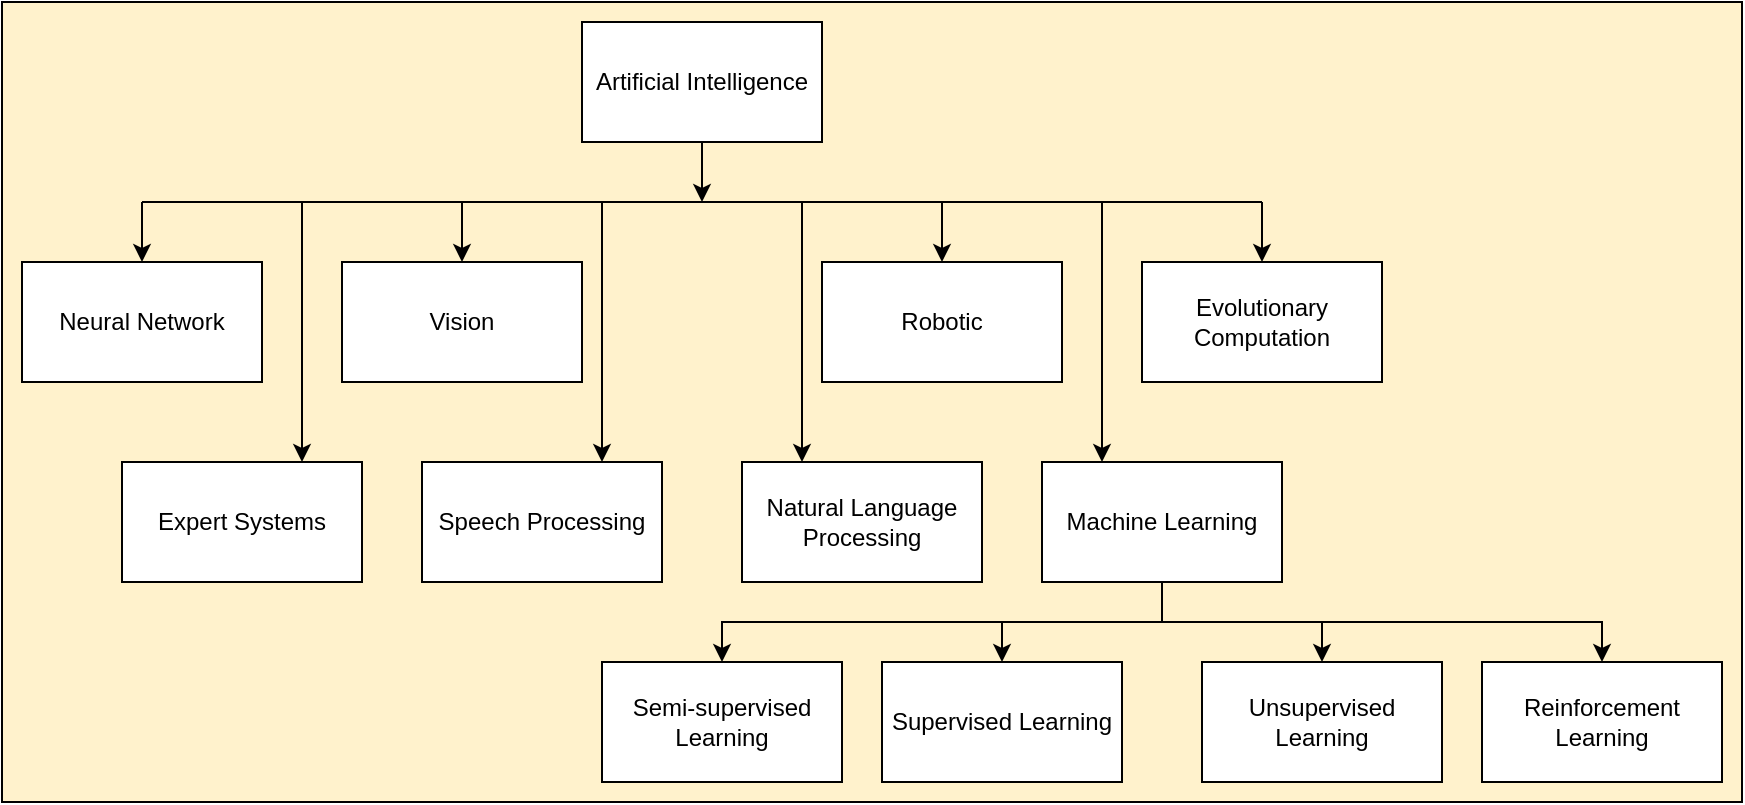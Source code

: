 <mxfile version="13.6.9" type="device"><diagram id="ySaeaeK5cNAhOmWBItKK" name="Page-1"><mxGraphModel dx="868" dy="544" grid="1" gridSize="10" guides="1" tooltips="1" connect="1" arrows="1" fold="1" page="1" pageScale="1" pageWidth="850" pageHeight="1100" math="0" shadow="0"><root><mxCell id="0"/><mxCell id="1" parent="0"/><mxCell id="E9rgJJNcZefSYQtOFxX0-39" value="" style="rounded=0;whiteSpace=wrap;html=1;fillColor=#fff2cc;" vertex="1" parent="1"><mxGeometry x="70" y="70" width="870" height="400" as="geometry"/></mxCell><mxCell id="E9rgJJNcZefSYQtOFxX0-12" style="edgeStyle=orthogonalEdgeStyle;rounded=0;orthogonalLoop=1;jettySize=auto;html=1;exitX=0.5;exitY=1;exitDx=0;exitDy=0;" edge="1" parent="1" source="E9rgJJNcZefSYQtOFxX0-1"><mxGeometry relative="1" as="geometry"><mxPoint x="420" y="170" as="targetPoint"/></mxGeometry></mxCell><mxCell id="E9rgJJNcZefSYQtOFxX0-1" value="Artificial Intelligence" style="rounded=0;whiteSpace=wrap;html=1;" vertex="1" parent="1"><mxGeometry x="360" y="80" width="120" height="60" as="geometry"/></mxCell><mxCell id="E9rgJJNcZefSYQtOFxX0-3" value="Neural Network" style="rounded=0;whiteSpace=wrap;html=1;" vertex="1" parent="1"><mxGeometry x="80" y="200" width="120" height="60" as="geometry"/></mxCell><mxCell id="E9rgJJNcZefSYQtOFxX0-4" value="Evolutionary Computation" style="rounded=0;whiteSpace=wrap;html=1;" vertex="1" parent="1"><mxGeometry x="640" y="200" width="120" height="60" as="geometry"/></mxCell><mxCell id="E9rgJJNcZefSYQtOFxX0-5" value="Vision" style="rounded=0;whiteSpace=wrap;html=1;" vertex="1" parent="1"><mxGeometry x="240" y="200" width="120" height="60" as="geometry"/></mxCell><mxCell id="E9rgJJNcZefSYQtOFxX0-6" value="Robotic" style="rounded=0;whiteSpace=wrap;html=1;" vertex="1" parent="1"><mxGeometry x="480" y="200" width="120" height="60" as="geometry"/></mxCell><mxCell id="E9rgJJNcZefSYQtOFxX0-7" value="Expert Systems" style="rounded=0;whiteSpace=wrap;html=1;" vertex="1" parent="1"><mxGeometry x="130" y="300" width="120" height="60" as="geometry"/></mxCell><mxCell id="E9rgJJNcZefSYQtOFxX0-8" value="Speech Processing" style="rounded=0;whiteSpace=wrap;html=1;" vertex="1" parent="1"><mxGeometry x="280" y="300" width="120" height="60" as="geometry"/></mxCell><mxCell id="E9rgJJNcZefSYQtOFxX0-9" value="Natural Language Processing" style="rounded=0;whiteSpace=wrap;html=1;" vertex="1" parent="1"><mxGeometry x="440" y="300" width="120" height="60" as="geometry"/></mxCell><mxCell id="E9rgJJNcZefSYQtOFxX0-42" style="edgeStyle=orthogonalEdgeStyle;rounded=0;orthogonalLoop=1;jettySize=auto;html=1;exitX=0.5;exitY=1;exitDx=0;exitDy=0;entryX=0.5;entryY=0;entryDx=0;entryDy=0;" edge="1" parent="1" source="E9rgJJNcZefSYQtOFxX0-10" target="E9rgJJNcZefSYQtOFxX0-33"><mxGeometry relative="1" as="geometry"/></mxCell><mxCell id="E9rgJJNcZefSYQtOFxX0-43" style="edgeStyle=orthogonalEdgeStyle;rounded=0;orthogonalLoop=1;jettySize=auto;html=1;exitX=0.5;exitY=1;exitDx=0;exitDy=0;entryX=0.5;entryY=0;entryDx=0;entryDy=0;" edge="1" parent="1" source="E9rgJJNcZefSYQtOFxX0-10" target="E9rgJJNcZefSYQtOFxX0-40"><mxGeometry relative="1" as="geometry"/></mxCell><mxCell id="E9rgJJNcZefSYQtOFxX0-44" style="edgeStyle=orthogonalEdgeStyle;rounded=0;orthogonalLoop=1;jettySize=auto;html=1;exitX=0.5;exitY=1;exitDx=0;exitDy=0;entryX=0.5;entryY=0;entryDx=0;entryDy=0;" edge="1" parent="1" source="E9rgJJNcZefSYQtOFxX0-10" target="E9rgJJNcZefSYQtOFxX0-32"><mxGeometry relative="1" as="geometry"/></mxCell><mxCell id="E9rgJJNcZefSYQtOFxX0-45" style="edgeStyle=orthogonalEdgeStyle;rounded=0;orthogonalLoop=1;jettySize=auto;html=1;exitX=0.5;exitY=1;exitDx=0;exitDy=0;entryX=0.5;entryY=0;entryDx=0;entryDy=0;" edge="1" parent="1" source="E9rgJJNcZefSYQtOFxX0-10" target="E9rgJJNcZefSYQtOFxX0-31"><mxGeometry relative="1" as="geometry"/></mxCell><mxCell id="E9rgJJNcZefSYQtOFxX0-10" value="Machine Learning" style="rounded=0;whiteSpace=wrap;html=1;" vertex="1" parent="1"><mxGeometry x="590" y="300" width="120" height="60" as="geometry"/></mxCell><mxCell id="E9rgJJNcZefSYQtOFxX0-11" value="" style="endArrow=none;html=1;" edge="1" parent="1"><mxGeometry width="50" height="50" relative="1" as="geometry"><mxPoint x="140" y="170" as="sourcePoint"/><mxPoint x="700" y="170" as="targetPoint"/></mxGeometry></mxCell><mxCell id="E9rgJJNcZefSYQtOFxX0-14" value="" style="endArrow=classic;html=1;entryX=0.5;entryY=0;entryDx=0;entryDy=0;" edge="1" parent="1" target="E9rgJJNcZefSYQtOFxX0-3"><mxGeometry width="50" height="50" relative="1" as="geometry"><mxPoint x="140" y="170" as="sourcePoint"/><mxPoint x="230" y="160" as="targetPoint"/></mxGeometry></mxCell><mxCell id="E9rgJJNcZefSYQtOFxX0-15" value="" style="endArrow=classic;html=1;entryX=0.5;entryY=0;entryDx=0;entryDy=0;" edge="1" parent="1" target="E9rgJJNcZefSYQtOFxX0-4"><mxGeometry width="50" height="50" relative="1" as="geometry"><mxPoint x="700" y="170" as="sourcePoint"/><mxPoint x="780" y="110" as="targetPoint"/></mxGeometry></mxCell><mxCell id="E9rgJJNcZefSYQtOFxX0-16" value="" style="endArrow=classic;html=1;entryX=0.5;entryY=0;entryDx=0;entryDy=0;" edge="1" parent="1" target="E9rgJJNcZefSYQtOFxX0-5"><mxGeometry width="50" height="50" relative="1" as="geometry"><mxPoint x="300" y="170" as="sourcePoint"/><mxPoint x="400" y="300" as="targetPoint"/></mxGeometry></mxCell><mxCell id="E9rgJJNcZefSYQtOFxX0-21" value="" style="endArrow=classic;html=1;entryX=0.5;entryY=0;entryDx=0;entryDy=0;" edge="1" parent="1" target="E9rgJJNcZefSYQtOFxX0-6"><mxGeometry width="50" height="50" relative="1" as="geometry"><mxPoint x="540" y="170" as="sourcePoint"/><mxPoint x="480" y="280" as="targetPoint"/></mxGeometry></mxCell><mxCell id="E9rgJJNcZefSYQtOFxX0-24" value="" style="endArrow=classic;html=1;entryX=0.75;entryY=0;entryDx=0;entryDy=0;" edge="1" parent="1" target="E9rgJJNcZefSYQtOFxX0-7"><mxGeometry width="50" height="50" relative="1" as="geometry"><mxPoint x="220" y="170" as="sourcePoint"/><mxPoint x="220" y="290" as="targetPoint"/></mxGeometry></mxCell><mxCell id="E9rgJJNcZefSYQtOFxX0-25" value="" style="endArrow=classic;html=1;entryX=0.75;entryY=0;entryDx=0;entryDy=0;" edge="1" parent="1" target="E9rgJJNcZefSYQtOFxX0-8"><mxGeometry width="50" height="50" relative="1" as="geometry"><mxPoint x="370" y="170" as="sourcePoint"/><mxPoint x="420" y="410" as="targetPoint"/></mxGeometry></mxCell><mxCell id="E9rgJJNcZefSYQtOFxX0-29" value="" style="endArrow=classic;html=1;entryX=0.25;entryY=0;entryDx=0;entryDy=0;" edge="1" parent="1" target="E9rgJJNcZefSYQtOFxX0-9"><mxGeometry width="50" height="50" relative="1" as="geometry"><mxPoint x="470" y="170" as="sourcePoint"/><mxPoint x="500" y="300" as="targetPoint"/></mxGeometry></mxCell><mxCell id="E9rgJJNcZefSYQtOFxX0-30" value="" style="endArrow=classic;html=1;entryX=0.25;entryY=0;entryDx=0;entryDy=0;" edge="1" parent="1" target="E9rgJJNcZefSYQtOFxX0-10"><mxGeometry width="50" height="50" relative="1" as="geometry"><mxPoint x="620" y="170" as="sourcePoint"/><mxPoint x="660" y="420" as="targetPoint"/></mxGeometry></mxCell><mxCell id="E9rgJJNcZefSYQtOFxX0-31" value="Supervised Learning" style="rounded=0;whiteSpace=wrap;html=1;" vertex="1" parent="1"><mxGeometry x="510" y="400" width="120" height="60" as="geometry"/></mxCell><mxCell id="E9rgJJNcZefSYQtOFxX0-32" value="Unsupervised Learning" style="rounded=0;whiteSpace=wrap;html=1;" vertex="1" parent="1"><mxGeometry x="670" y="400" width="120" height="60" as="geometry"/></mxCell><mxCell id="E9rgJJNcZefSYQtOFxX0-33" value="Reinforcement Learning" style="rounded=0;whiteSpace=wrap;html=1;" vertex="1" parent="1"><mxGeometry x="810" y="400" width="120" height="60" as="geometry"/></mxCell><mxCell id="E9rgJJNcZefSYQtOFxX0-40" value="Semi-supervised Learning" style="rounded=0;whiteSpace=wrap;html=1;strokeColor=#000000;" vertex="1" parent="1"><mxGeometry x="370" y="400" width="120" height="60" as="geometry"/></mxCell></root></mxGraphModel></diagram></mxfile>